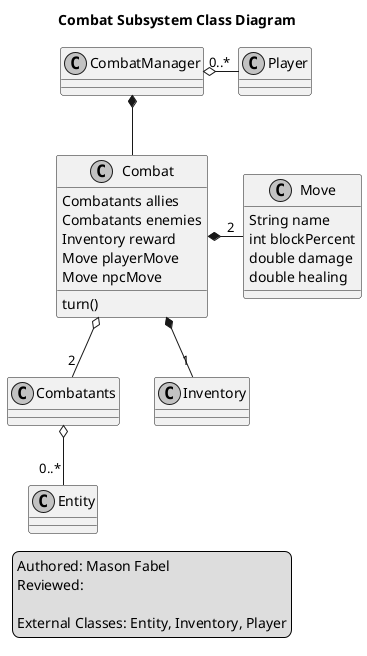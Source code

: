@startuml
skinparam monochrome true
skinparam shadowing false

title Combat Subsystem Class Diagram
legend left
	Authored: Mason Fabel
	Reviewed: 

	External Classes: Entity, Inventory, Player
endlegend

class CombatManager {
}
CombatManager *-down- Combat
CombatManager o-right- "0..*" Player

class Combat {
	Combatants allies
	Combatants enemies
	Inventory reward
	Move playerMove
	Move npcMove
	turn()
}
Combat *-right- "2" Move
Combat o-down- "2" Combatants
Combat *-down- "1" Inventory

class Combatants {
}
Combatants o-down- "0..*" Entity

class Move {
	String name
	int blockPercent
	double damage
	double healing
	
}

@enduml
